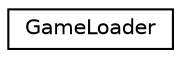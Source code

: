 digraph "Graphical Class Hierarchy"
{
  edge [fontname="Helvetica",fontsize="10",labelfontname="Helvetica",labelfontsize="10"];
  node [fontname="Helvetica",fontsize="10",shape=record];
  rankdir="LR";
  Node0 [label="GameLoader",height=0.2,width=0.4,color="black", fillcolor="white", style="filled",URL="$class_game_loader.html"];
}
